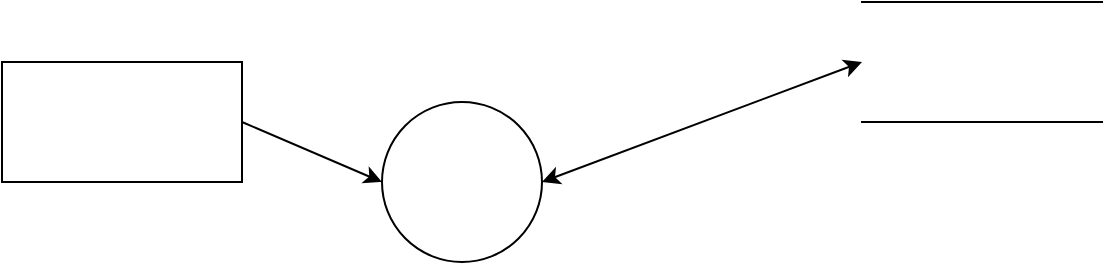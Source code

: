 <mxfile version="12.1.7" type="device" pages="1"><diagram id="ONy8Yiw1vq8pj1ndpYMv" name="Page-1"><mxGraphModel dx="1001" dy="793" grid="1" gridSize="10" guides="1" tooltips="1" connect="1" arrows="1" fold="1" page="1" pageScale="1" pageWidth="850" pageHeight="1100" math="0" shadow="0"><root><mxCell id="0"/><mxCell id="1" parent="0"/><mxCell id="NMYBy3lZM14OKT5Cw64l-1" value="" style="rounded=0;whiteSpace=wrap;html=1;" vertex="1" parent="1"><mxGeometry x="140" y="130" width="120" height="60" as="geometry"/></mxCell><mxCell id="NMYBy3lZM14OKT5Cw64l-2" value="" style="ellipse;whiteSpace=wrap;html=1;aspect=fixed;" vertex="1" parent="1"><mxGeometry x="330" y="150" width="80" height="80" as="geometry"/></mxCell><mxCell id="NMYBy3lZM14OKT5Cw64l-3" value="" style="shape=partialRectangle;whiteSpace=wrap;html=1;left=0;right=0;fillColor=none;" vertex="1" parent="1"><mxGeometry x="570" y="100" width="120" height="60" as="geometry"/></mxCell><mxCell id="NMYBy3lZM14OKT5Cw64l-4" value="" style="endArrow=classic;html=1;fontColor=#FF3333;exitX=1;exitY=0.5;exitDx=0;exitDy=0;entryX=0;entryY=0.5;entryDx=0;entryDy=0;" edge="1" parent="1" source="NMYBy3lZM14OKT5Cw64l-1" target="NMYBy3lZM14OKT5Cw64l-2"><mxGeometry width="50" height="50" relative="1" as="geometry"><mxPoint x="260" y="120" as="sourcePoint"/><mxPoint x="310" y="70" as="targetPoint"/></mxGeometry></mxCell><mxCell id="NMYBy3lZM14OKT5Cw64l-7" value="" style="endArrow=classic;startArrow=classic;html=1;fontColor=#FF3333;entryX=0;entryY=0.5;entryDx=0;entryDy=0;exitX=1;exitY=0.5;exitDx=0;exitDy=0;" edge="1" parent="1" source="NMYBy3lZM14OKT5Cw64l-2" target="NMYBy3lZM14OKT5Cw64l-3"><mxGeometry width="50" height="50" relative="1" as="geometry"><mxPoint x="140" y="300" as="sourcePoint"/><mxPoint x="190" y="250" as="targetPoint"/></mxGeometry></mxCell></root></mxGraphModel></diagram></mxfile>